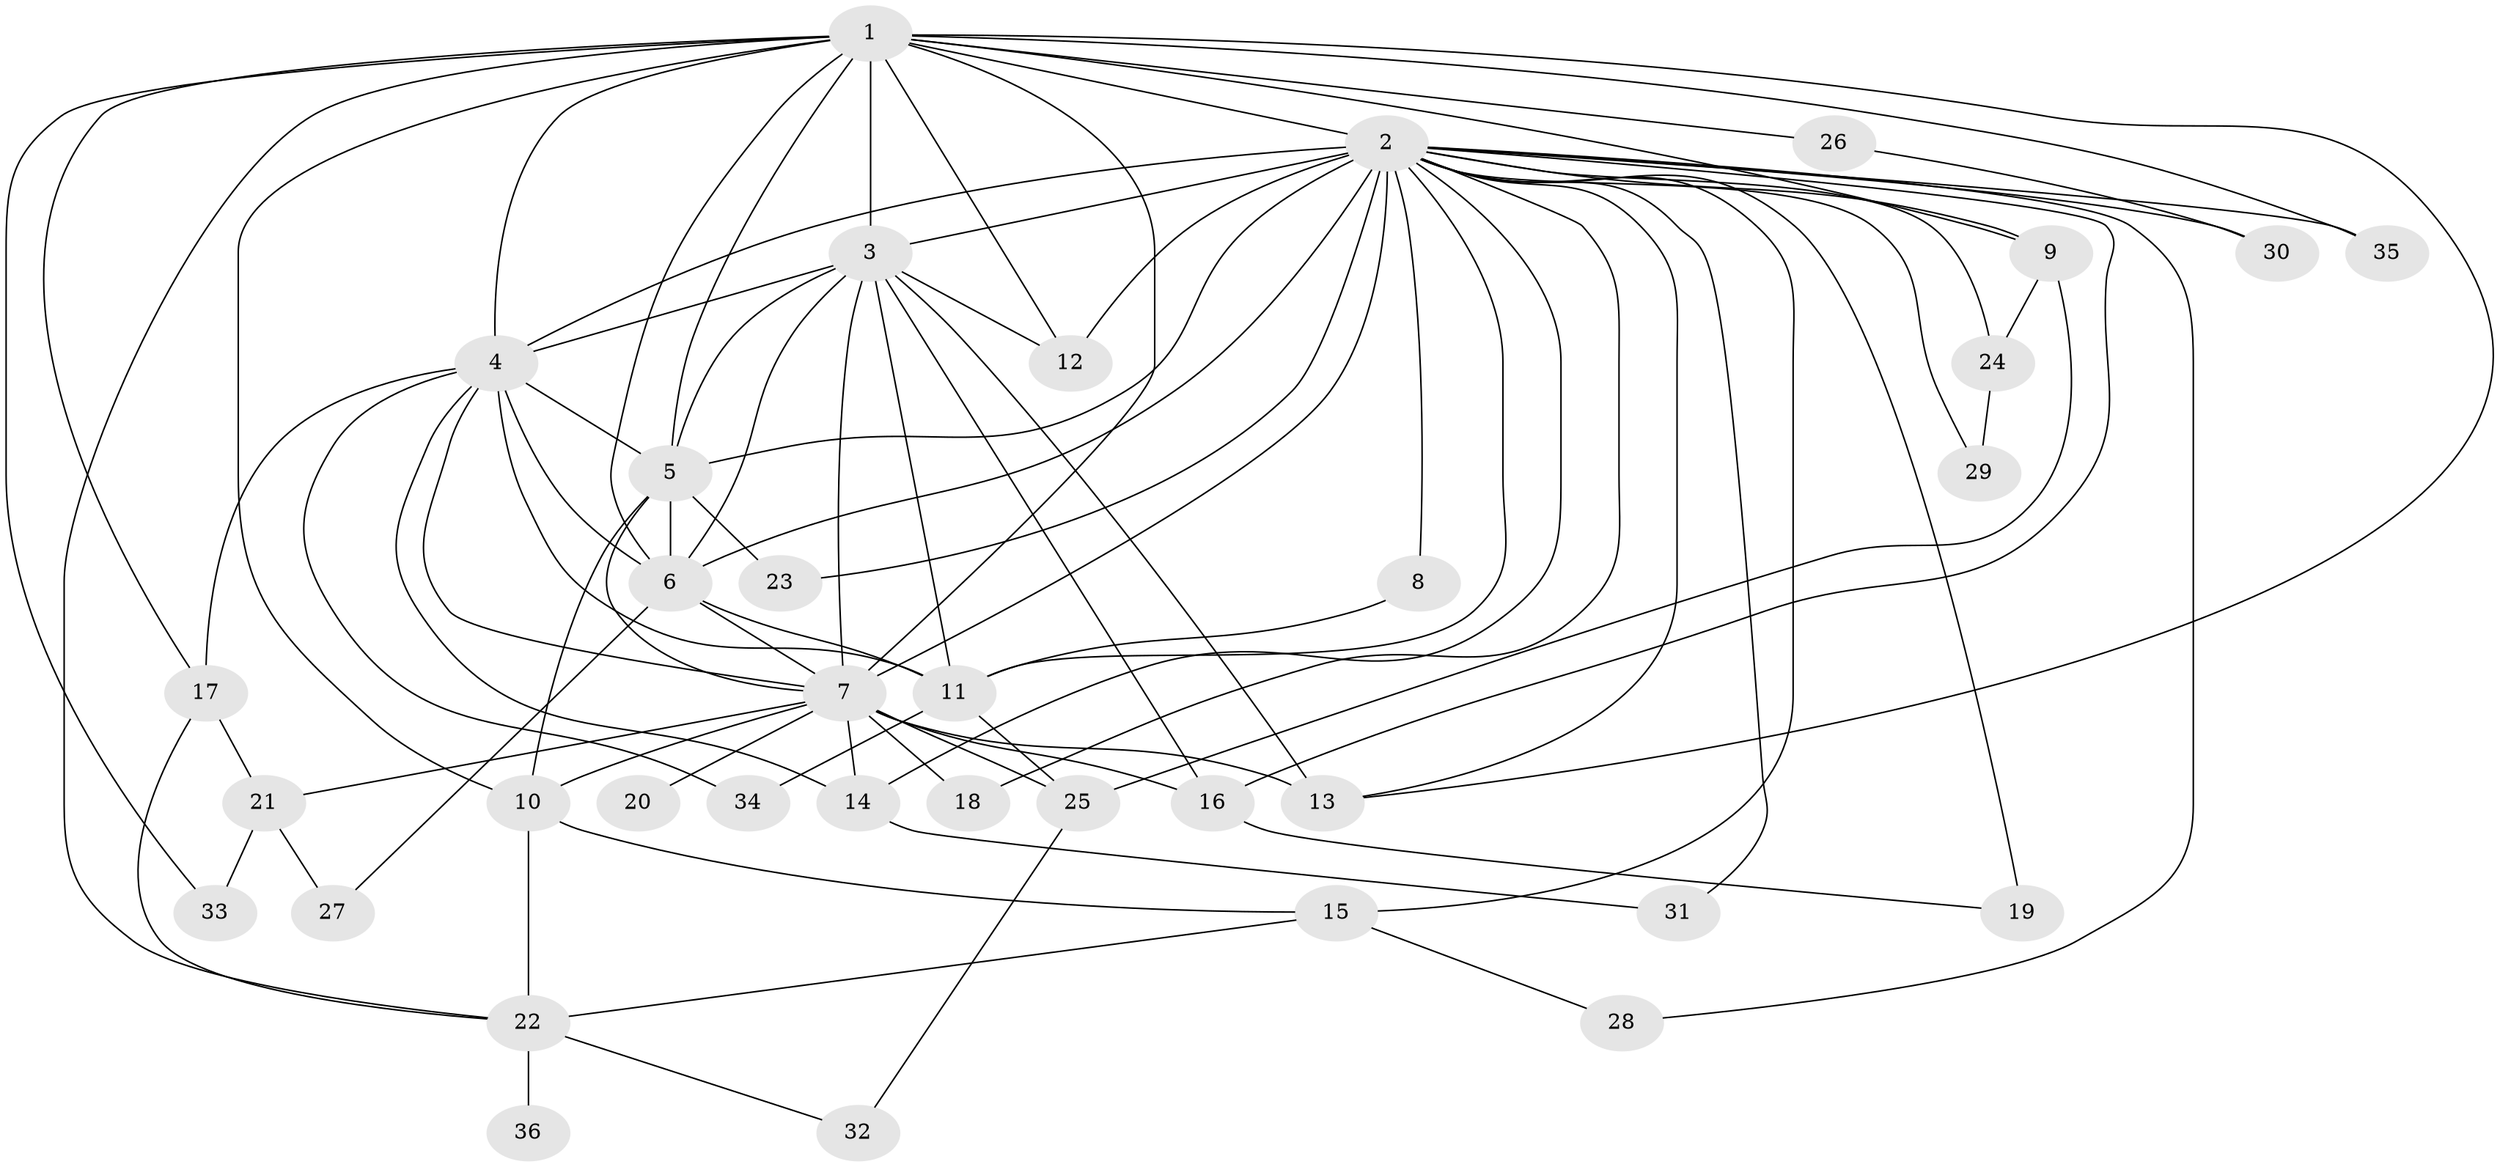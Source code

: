 // original degree distribution, {14: 0.056338028169014086, 15: 0.014084507042253521, 18: 0.028169014084507043, 16: 0.014084507042253521, 30: 0.014084507042253521, 20: 0.014084507042253521, 2: 0.5211267605633803, 4: 0.1267605633802817, 3: 0.18309859154929578, 7: 0.014084507042253521, 5: 0.014084507042253521}
// Generated by graph-tools (version 1.1) at 2025/34/03/09/25 02:34:57]
// undirected, 36 vertices, 87 edges
graph export_dot {
graph [start="1"]
  node [color=gray90,style=filled];
  1;
  2;
  3;
  4;
  5;
  6;
  7;
  8;
  9;
  10;
  11;
  12;
  13;
  14;
  15;
  16;
  17;
  18;
  19;
  20;
  21;
  22;
  23;
  24;
  25;
  26;
  27;
  28;
  29;
  30;
  31;
  32;
  33;
  34;
  35;
  36;
  1 -- 2 [weight=4.0];
  1 -- 3 [weight=4.0];
  1 -- 4 [weight=2.0];
  1 -- 5 [weight=2.0];
  1 -- 6 [weight=2.0];
  1 -- 7 [weight=2.0];
  1 -- 9 [weight=2.0];
  1 -- 10 [weight=1.0];
  1 -- 12 [weight=1.0];
  1 -- 13 [weight=1.0];
  1 -- 17 [weight=1.0];
  1 -- 22 [weight=2.0];
  1 -- 26 [weight=1.0];
  1 -- 33 [weight=1.0];
  1 -- 35 [weight=1.0];
  2 -- 3 [weight=4.0];
  2 -- 4 [weight=4.0];
  2 -- 5 [weight=2.0];
  2 -- 6 [weight=2.0];
  2 -- 7 [weight=2.0];
  2 -- 8 [weight=1.0];
  2 -- 9 [weight=1.0];
  2 -- 11 [weight=2.0];
  2 -- 12 [weight=1.0];
  2 -- 13 [weight=2.0];
  2 -- 14 [weight=1.0];
  2 -- 15 [weight=1.0];
  2 -- 16 [weight=1.0];
  2 -- 18 [weight=1.0];
  2 -- 19 [weight=1.0];
  2 -- 23 [weight=2.0];
  2 -- 24 [weight=2.0];
  2 -- 28 [weight=1.0];
  2 -- 29 [weight=1.0];
  2 -- 30 [weight=1.0];
  2 -- 31 [weight=1.0];
  2 -- 35 [weight=1.0];
  3 -- 4 [weight=2.0];
  3 -- 5 [weight=3.0];
  3 -- 6 [weight=3.0];
  3 -- 7 [weight=2.0];
  3 -- 11 [weight=5.0];
  3 -- 12 [weight=1.0];
  3 -- 13 [weight=4.0];
  3 -- 16 [weight=2.0];
  4 -- 5 [weight=1.0];
  4 -- 6 [weight=1.0];
  4 -- 7 [weight=1.0];
  4 -- 11 [weight=1.0];
  4 -- 14 [weight=1.0];
  4 -- 17 [weight=1.0];
  4 -- 34 [weight=1.0];
  5 -- 6 [weight=1.0];
  5 -- 7 [weight=1.0];
  5 -- 10 [weight=3.0];
  5 -- 23 [weight=1.0];
  6 -- 7 [weight=2.0];
  6 -- 11 [weight=2.0];
  6 -- 27 [weight=1.0];
  7 -- 10 [weight=1.0];
  7 -- 13 [weight=1.0];
  7 -- 14 [weight=1.0];
  7 -- 16 [weight=1.0];
  7 -- 18 [weight=1.0];
  7 -- 20 [weight=1.0];
  7 -- 21 [weight=1.0];
  7 -- 25 [weight=2.0];
  8 -- 11 [weight=1.0];
  9 -- 24 [weight=1.0];
  9 -- 25 [weight=1.0];
  10 -- 15 [weight=1.0];
  10 -- 22 [weight=2.0];
  11 -- 25 [weight=1.0];
  11 -- 34 [weight=1.0];
  14 -- 31 [weight=1.0];
  15 -- 22 [weight=1.0];
  15 -- 28 [weight=1.0];
  16 -- 19 [weight=1.0];
  17 -- 21 [weight=1.0];
  17 -- 22 [weight=1.0];
  21 -- 27 [weight=1.0];
  21 -- 33 [weight=1.0];
  22 -- 32 [weight=1.0];
  22 -- 36 [weight=2.0];
  24 -- 29 [weight=1.0];
  25 -- 32 [weight=1.0];
  26 -- 30 [weight=1.0];
}
